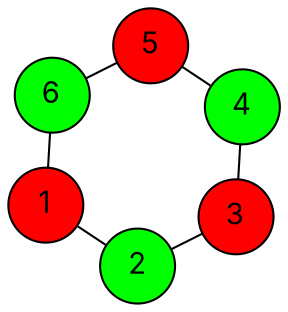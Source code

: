 graph G {
  layout=neato;
  overlap=false;
  splines=true;
  node [shape=circle, style=filled, fontname=Inter];
  1 [label="1", fillcolor="red", tooltip="v1 color 0"];
  2 [label="2", fillcolor="green", tooltip="v2 color 1"];
  3 [label="3", fillcolor="red", tooltip="v3 color 0"];
  4 [label="4", fillcolor="green", tooltip="v4 color 1"];
  5 [label="5", fillcolor="red", tooltip="v5 color 0"];
  6 [label="6", fillcolor="green", tooltip="v6 color 1"];
  1 -- 2;
  1 -- 6;
  2 -- 3;
  3 -- 4;
  4 -- 5;
  5 -- 6;
}
